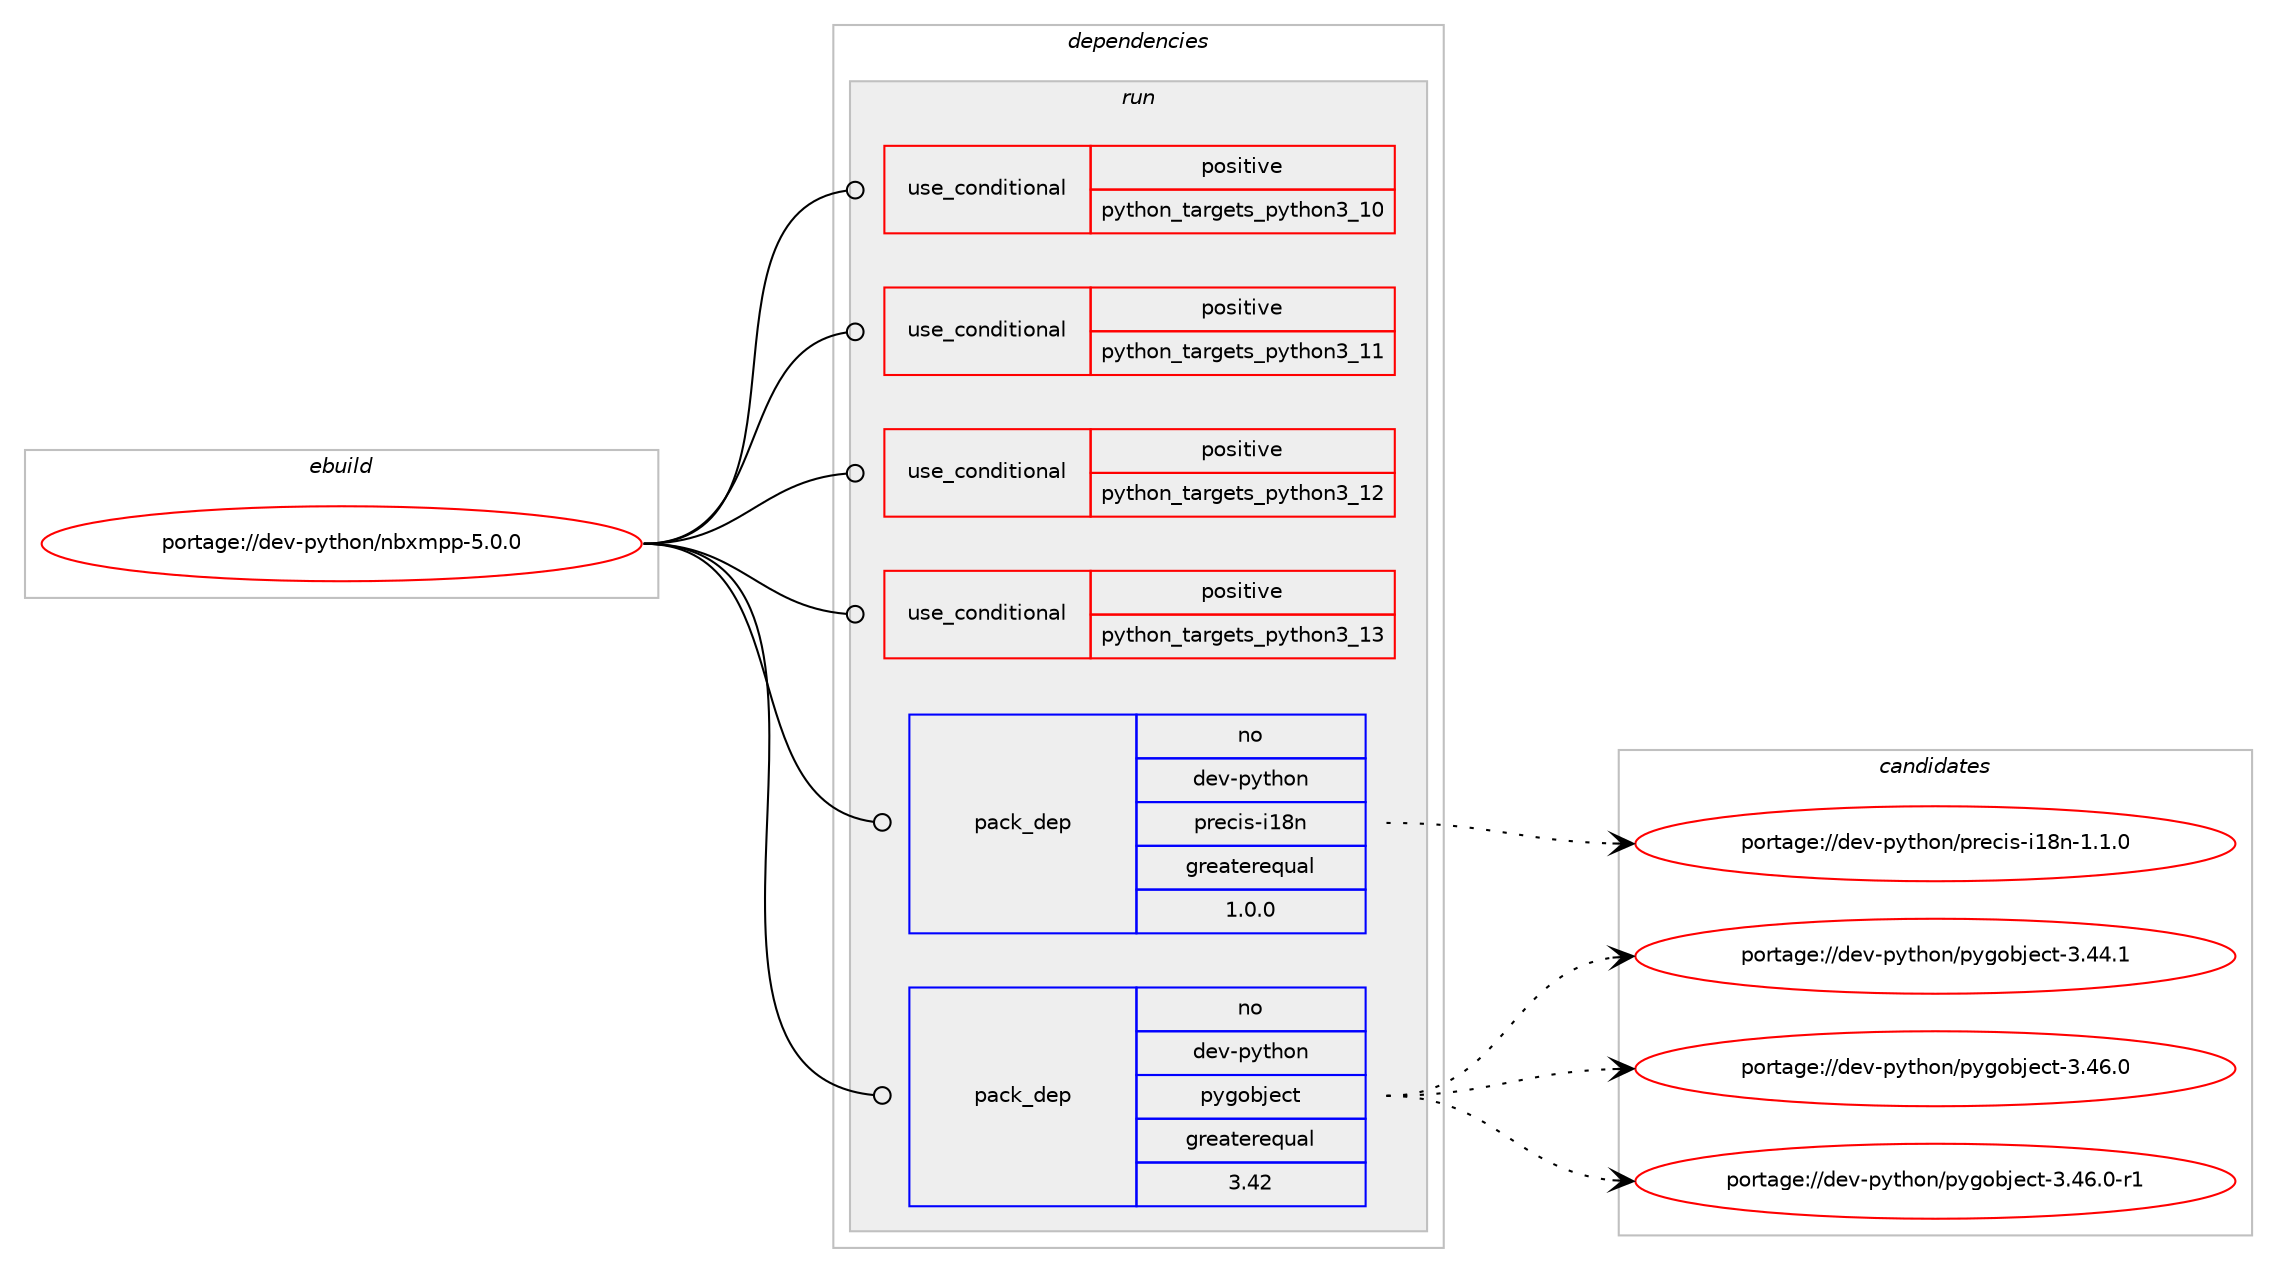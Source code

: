 digraph prolog {

# *************
# Graph options
# *************

newrank=true;
concentrate=true;
compound=true;
graph [rankdir=LR,fontname=Helvetica,fontsize=10,ranksep=1.5];#, ranksep=2.5, nodesep=0.2];
edge  [arrowhead=vee];
node  [fontname=Helvetica,fontsize=10];

# **********
# The ebuild
# **********

subgraph cluster_leftcol {
color=gray;
rank=same;
label=<<i>ebuild</i>>;
id [label="portage://dev-python/nbxmpp-5.0.0", color=red, width=4, href="../dev-python/nbxmpp-5.0.0.svg"];
}

# ****************
# The dependencies
# ****************

subgraph cluster_midcol {
color=gray;
label=<<i>dependencies</i>>;
subgraph cluster_compile {
fillcolor="#eeeeee";
style=filled;
label=<<i>compile</i>>;
}
subgraph cluster_compileandrun {
fillcolor="#eeeeee";
style=filled;
label=<<i>compile and run</i>>;
}
subgraph cluster_run {
fillcolor="#eeeeee";
style=filled;
label=<<i>run</i>>;
subgraph cond34211 {
dependency76508 [label=<<TABLE BORDER="0" CELLBORDER="1" CELLSPACING="0" CELLPADDING="4"><TR><TD ROWSPAN="3" CELLPADDING="10">use_conditional</TD></TR><TR><TD>positive</TD></TR><TR><TD>python_targets_python3_10</TD></TR></TABLE>>, shape=none, color=red];
# *** BEGIN UNKNOWN DEPENDENCY TYPE (TODO) ***
# dependency76508 -> package_dependency(portage://dev-python/nbxmpp-5.0.0,run,no,dev-lang,python,none,[,,],[slot(3.10)],[])
# *** END UNKNOWN DEPENDENCY TYPE (TODO) ***

}
id:e -> dependency76508:w [weight=20,style="solid",arrowhead="odot"];
subgraph cond34212 {
dependency76509 [label=<<TABLE BORDER="0" CELLBORDER="1" CELLSPACING="0" CELLPADDING="4"><TR><TD ROWSPAN="3" CELLPADDING="10">use_conditional</TD></TR><TR><TD>positive</TD></TR><TR><TD>python_targets_python3_11</TD></TR></TABLE>>, shape=none, color=red];
# *** BEGIN UNKNOWN DEPENDENCY TYPE (TODO) ***
# dependency76509 -> package_dependency(portage://dev-python/nbxmpp-5.0.0,run,no,dev-lang,python,none,[,,],[slot(3.11)],[])
# *** END UNKNOWN DEPENDENCY TYPE (TODO) ***

}
id:e -> dependency76509:w [weight=20,style="solid",arrowhead="odot"];
subgraph cond34213 {
dependency76510 [label=<<TABLE BORDER="0" CELLBORDER="1" CELLSPACING="0" CELLPADDING="4"><TR><TD ROWSPAN="3" CELLPADDING="10">use_conditional</TD></TR><TR><TD>positive</TD></TR><TR><TD>python_targets_python3_12</TD></TR></TABLE>>, shape=none, color=red];
# *** BEGIN UNKNOWN DEPENDENCY TYPE (TODO) ***
# dependency76510 -> package_dependency(portage://dev-python/nbxmpp-5.0.0,run,no,dev-lang,python,none,[,,],[slot(3.12)],[])
# *** END UNKNOWN DEPENDENCY TYPE (TODO) ***

}
id:e -> dependency76510:w [weight=20,style="solid",arrowhead="odot"];
subgraph cond34214 {
dependency76511 [label=<<TABLE BORDER="0" CELLBORDER="1" CELLSPACING="0" CELLPADDING="4"><TR><TD ROWSPAN="3" CELLPADDING="10">use_conditional</TD></TR><TR><TD>positive</TD></TR><TR><TD>python_targets_python3_13</TD></TR></TABLE>>, shape=none, color=red];
# *** BEGIN UNKNOWN DEPENDENCY TYPE (TODO) ***
# dependency76511 -> package_dependency(portage://dev-python/nbxmpp-5.0.0,run,no,dev-lang,python,none,[,,],[slot(3.13)],[])
# *** END UNKNOWN DEPENDENCY TYPE (TODO) ***

}
id:e -> dependency76511:w [weight=20,style="solid",arrowhead="odot"];
# *** BEGIN UNKNOWN DEPENDENCY TYPE (TODO) ***
# id -> package_dependency(portage://dev-python/nbxmpp-5.0.0,run,no,dev-libs,gobject-introspection,none,[,,],[],[])
# *** END UNKNOWN DEPENDENCY TYPE (TODO) ***

# *** BEGIN UNKNOWN DEPENDENCY TYPE (TODO) ***
# id -> package_dependency(portage://dev-python/nbxmpp-5.0.0,run,no,dev-python,idna,none,[,,],[],[use(optenable(python_targets_python3_10),negative),use(optenable(python_targets_python3_11),negative),use(optenable(python_targets_python3_12),negative),use(optenable(python_targets_python3_13),negative)])
# *** END UNKNOWN DEPENDENCY TYPE (TODO) ***

# *** BEGIN UNKNOWN DEPENDENCY TYPE (TODO) ***
# id -> package_dependency(portage://dev-python/nbxmpp-5.0.0,run,no,dev-python,packaging,none,[,,],[],[use(optenable(python_targets_python3_10),negative),use(optenable(python_targets_python3_11),negative),use(optenable(python_targets_python3_12),negative),use(optenable(python_targets_python3_13),negative)])
# *** END UNKNOWN DEPENDENCY TYPE (TODO) ***

subgraph pack41082 {
dependency76512 [label=<<TABLE BORDER="0" CELLBORDER="1" CELLSPACING="0" CELLPADDING="4" WIDTH="220"><TR><TD ROWSPAN="6" CELLPADDING="30">pack_dep</TD></TR><TR><TD WIDTH="110">no</TD></TR><TR><TD>dev-python</TD></TR><TR><TD>precis-i18n</TD></TR><TR><TD>greaterequal</TD></TR><TR><TD>1.0.0</TD></TR></TABLE>>, shape=none, color=blue];
}
id:e -> dependency76512:w [weight=20,style="solid",arrowhead="odot"];
subgraph pack41083 {
dependency76513 [label=<<TABLE BORDER="0" CELLBORDER="1" CELLSPACING="0" CELLPADDING="4" WIDTH="220"><TR><TD ROWSPAN="6" CELLPADDING="30">pack_dep</TD></TR><TR><TD WIDTH="110">no</TD></TR><TR><TD>dev-python</TD></TR><TR><TD>pygobject</TD></TR><TR><TD>greaterequal</TD></TR><TR><TD>3.42</TD></TR></TABLE>>, shape=none, color=blue];
}
id:e -> dependency76513:w [weight=20,style="solid",arrowhead="odot"];
# *** BEGIN UNKNOWN DEPENDENCY TYPE (TODO) ***
# id -> package_dependency(portage://dev-python/nbxmpp-5.0.0,run,no,net-libs,libsoup,none,[,,],[slot(3.0)],[use(enable(introspection),none)])
# *** END UNKNOWN DEPENDENCY TYPE (TODO) ***

}
}

# **************
# The candidates
# **************

subgraph cluster_choices {
rank=same;
color=gray;
label=<<i>candidates</i>>;

subgraph choice41082 {
color=black;
nodesep=1;
choice100101118451121211161041111104711211410199105115451054956110454946494648 [label="portage://dev-python/precis-i18n-1.1.0", color=red, width=4,href="../dev-python/precis-i18n-1.1.0.svg"];
dependency76512:e -> choice100101118451121211161041111104711211410199105115451054956110454946494648:w [style=dotted,weight="100"];
}
subgraph choice41083 {
color=black;
nodesep=1;
choice1001011184511212111610411111047112121103111981061019911645514652524649 [label="portage://dev-python/pygobject-3.44.1", color=red, width=4,href="../dev-python/pygobject-3.44.1.svg"];
choice1001011184511212111610411111047112121103111981061019911645514652544648 [label="portage://dev-python/pygobject-3.46.0", color=red, width=4,href="../dev-python/pygobject-3.46.0.svg"];
choice10010111845112121116104111110471121211031119810610199116455146525446484511449 [label="portage://dev-python/pygobject-3.46.0-r1", color=red, width=4,href="../dev-python/pygobject-3.46.0-r1.svg"];
dependency76513:e -> choice1001011184511212111610411111047112121103111981061019911645514652524649:w [style=dotted,weight="100"];
dependency76513:e -> choice1001011184511212111610411111047112121103111981061019911645514652544648:w [style=dotted,weight="100"];
dependency76513:e -> choice10010111845112121116104111110471121211031119810610199116455146525446484511449:w [style=dotted,weight="100"];
}
}

}
